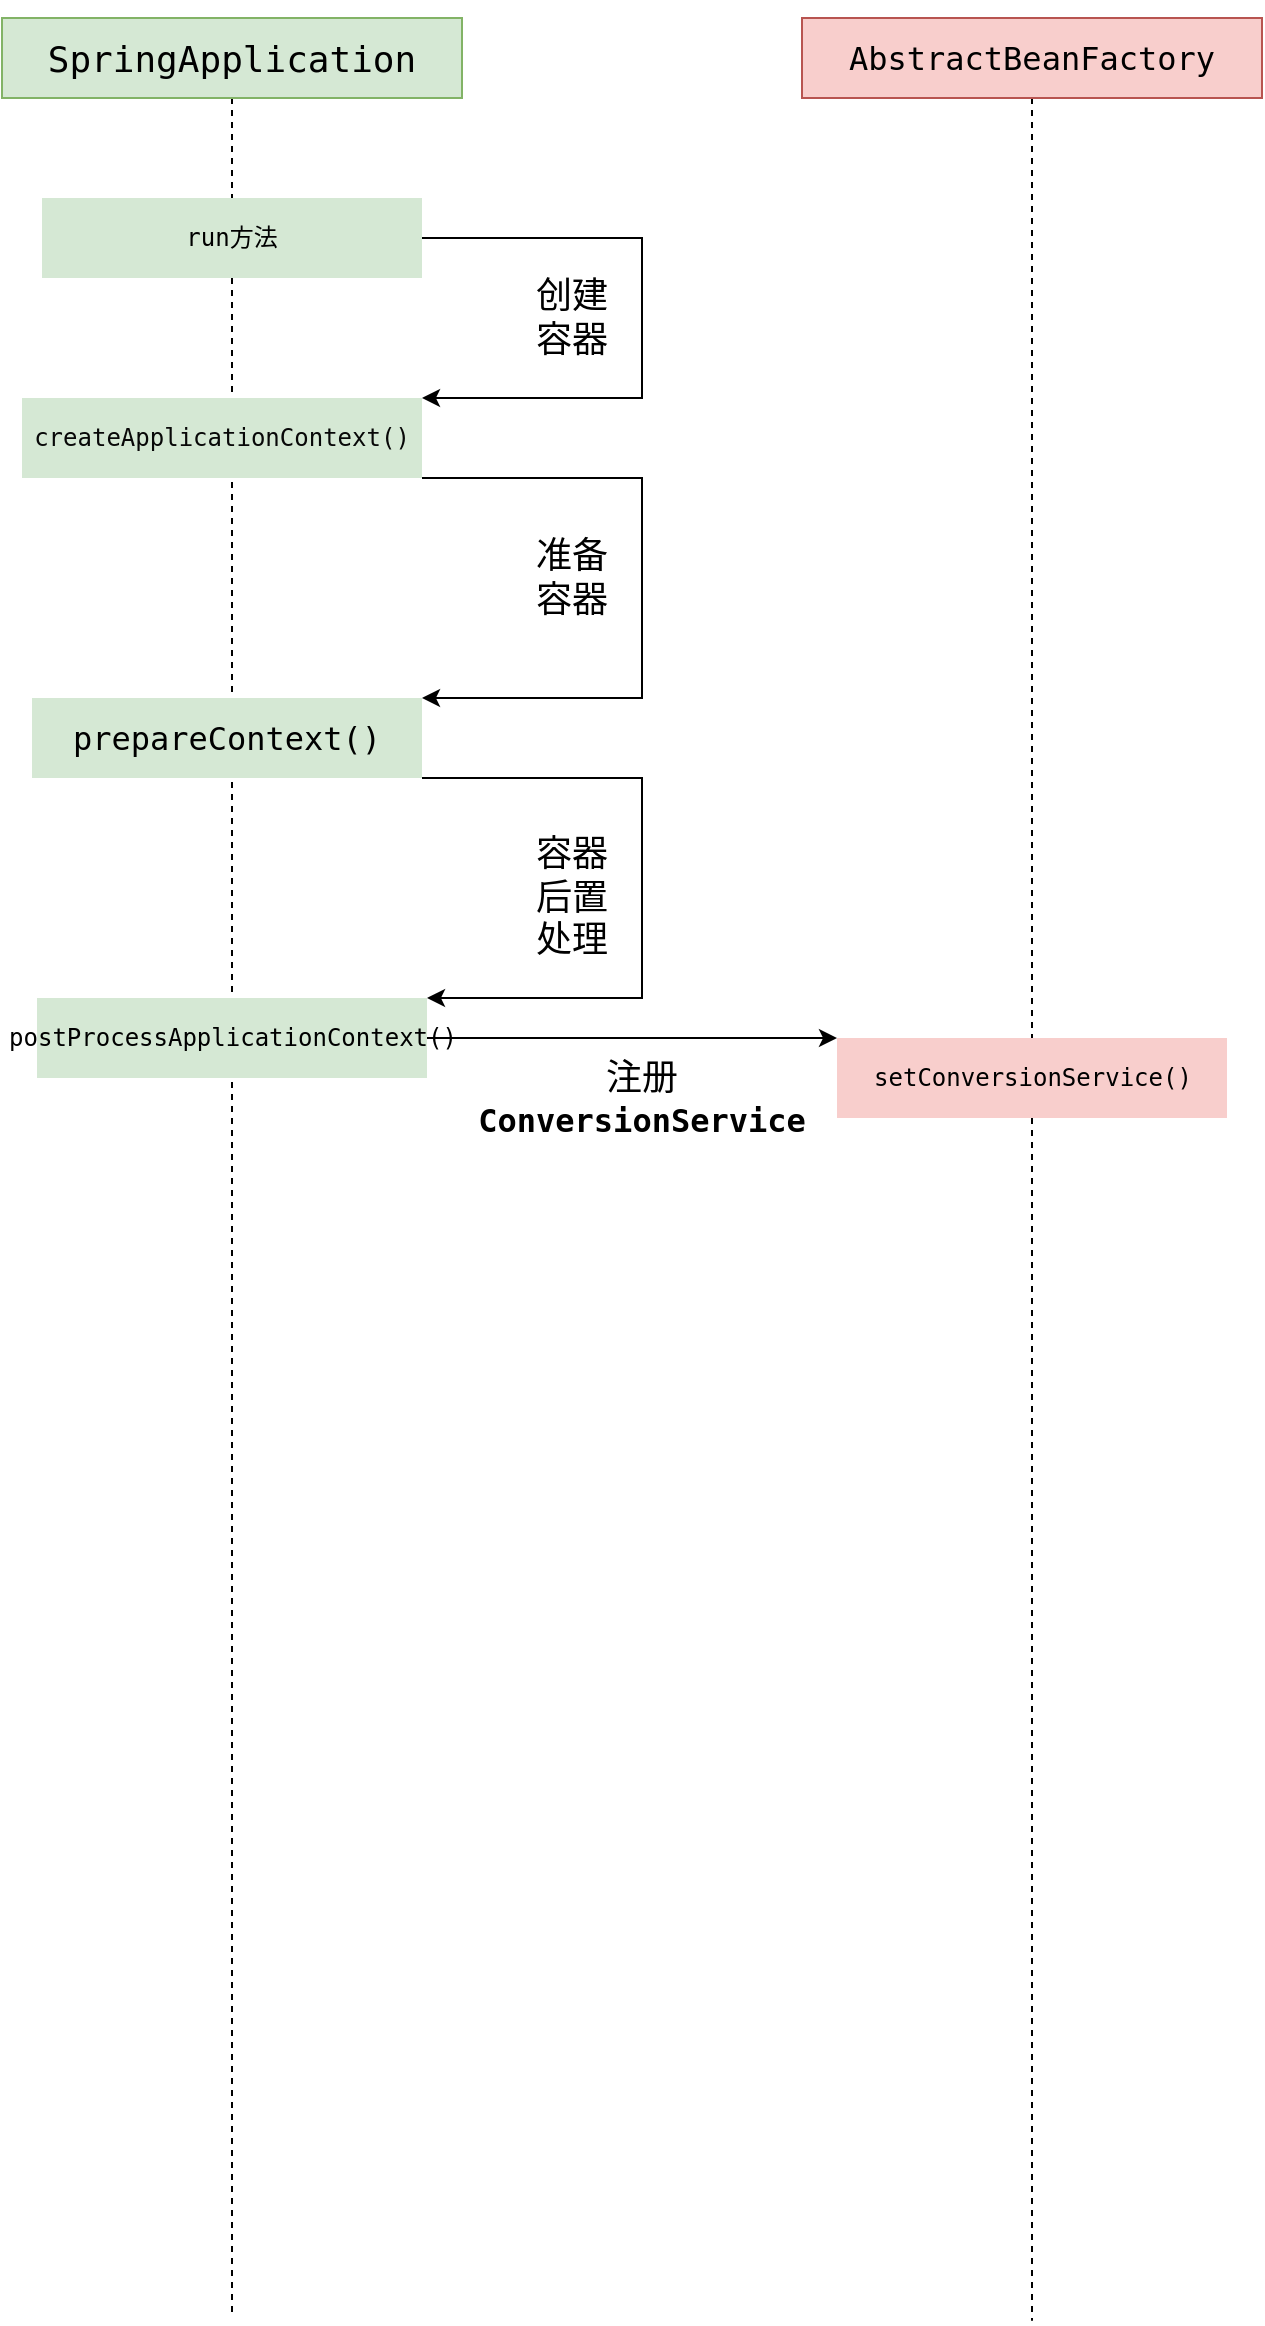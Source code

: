<mxfile version="14.9.6" type="device"><diagram id="-xz9ClcbxNMxtcGI1xNh" name="第 1 页"><mxGraphModel dx="907" dy="663" grid="1" gridSize="10" guides="1" tooltips="1" connect="1" arrows="1" fold="1" page="1" pageScale="1" pageWidth="827" pageHeight="1169" math="0" shadow="0"><root><mxCell id="0"/><mxCell id="1" parent="0"/><mxCell id="30Qp8CgovEpGwgdpYziP-1" style="edgeStyle=orthogonalEdgeStyle;rounded=0;orthogonalLoop=1;jettySize=auto;html=1;exitX=0.5;exitY=1;exitDx=0;exitDy=0;dashed=1;endArrow=none;endFill=0;" edge="1" parent="1" source="30Qp8CgovEpGwgdpYziP-2"><mxGeometry relative="1" as="geometry"><mxPoint x="205" y="1240" as="targetPoint"/></mxGeometry></mxCell><mxCell id="30Qp8CgovEpGwgdpYziP-2" value="&lt;pre style=&quot;color: rgb(8, 8, 8); font-family: &amp;quot;jetbrains mono&amp;quot;, monospace; font-size: 13.5pt;&quot;&gt;&lt;span style=&quot;color: #000000&quot;&gt;SpringApplication&lt;/span&gt;&lt;/pre&gt;" style="rounded=0;whiteSpace=wrap;html=1;fillColor=#d5e8d4;strokeColor=#82b366;" vertex="1" parent="1"><mxGeometry x="90" y="90" width="230" height="40" as="geometry"/></mxCell><mxCell id="30Qp8CgovEpGwgdpYziP-3" style="edgeStyle=orthogonalEdgeStyle;rounded=0;orthogonalLoop=1;jettySize=auto;html=1;exitX=1;exitY=0.5;exitDx=0;exitDy=0;entryX=1;entryY=0;entryDx=0;entryDy=0;endArrow=classic;endFill=1;" edge="1" parent="1" source="30Qp8CgovEpGwgdpYziP-4" target="30Qp8CgovEpGwgdpYziP-5"><mxGeometry relative="1" as="geometry"><Array as="points"><mxPoint x="410" y="200"/><mxPoint x="410" y="280"/></Array></mxGeometry></mxCell><mxCell id="30Qp8CgovEpGwgdpYziP-4" value="&lt;pre style=&quot;color: rgb(8 , 8 , 8) ; font-family: &amp;#34;jetbrains mono&amp;#34; , monospace&quot;&gt;&lt;span style=&quot;color: rgb(0 , 0 , 0)&quot;&gt;&lt;font style=&quot;font-size: 12px&quot;&gt;run方法&lt;/font&gt;&lt;/span&gt;&lt;/pre&gt;" style="rounded=0;whiteSpace=wrap;html=1;fillColor=#d5e8d4;strokeColor=none;" vertex="1" parent="1"><mxGeometry x="110" y="180" width="190" height="40" as="geometry"/></mxCell><mxCell id="30Qp8CgovEpGwgdpYziP-9" style="edgeStyle=orthogonalEdgeStyle;rounded=0;orthogonalLoop=1;jettySize=auto;html=1;exitX=1;exitY=1;exitDx=0;exitDy=0;entryX=1;entryY=0;entryDx=0;entryDy=0;" edge="1" parent="1" source="30Qp8CgovEpGwgdpYziP-5" target="30Qp8CgovEpGwgdpYziP-8"><mxGeometry relative="1" as="geometry"><Array as="points"><mxPoint x="410" y="320"/><mxPoint x="410" y="430"/></Array></mxGeometry></mxCell><mxCell id="30Qp8CgovEpGwgdpYziP-5" value="&lt;pre style=&quot;color: rgb(8 , 8 , 8) ; font-family: &amp;#34;jetbrains mono&amp;#34; , monospace&quot;&gt;&lt;pre style=&quot;font-family: &amp;#34;jetbrains mono&amp;#34; , monospace&quot;&gt;&lt;font style=&quot;font-size: 12px&quot;&gt;createApplicationContext()&lt;/font&gt;&lt;/pre&gt;&lt;/pre&gt;" style="rounded=0;whiteSpace=wrap;html=1;fillColor=#d5e8d4;strokeColor=none;" vertex="1" parent="1"><mxGeometry x="100" y="280" width="200" height="40" as="geometry"/></mxCell><mxCell id="30Qp8CgovEpGwgdpYziP-6" value="&lt;font style=&quot;font-size: 18px&quot;&gt;创建容器&lt;/font&gt;" style="text;html=1;strokeColor=none;fillColor=none;align=center;verticalAlign=middle;whiteSpace=wrap;rounded=0;fontColor=#000000;" vertex="1" parent="1"><mxGeometry x="350" y="220" width="50" height="40" as="geometry"/></mxCell><mxCell id="30Qp8CgovEpGwgdpYziP-12" style="edgeStyle=orthogonalEdgeStyle;rounded=0;orthogonalLoop=1;jettySize=auto;html=1;exitX=1;exitY=1;exitDx=0;exitDy=0;entryX=1;entryY=0;entryDx=0;entryDy=0;" edge="1" parent="1" source="30Qp8CgovEpGwgdpYziP-8" target="30Qp8CgovEpGwgdpYziP-11"><mxGeometry relative="1" as="geometry"><Array as="points"><mxPoint x="410" y="470"/><mxPoint x="410" y="580"/></Array></mxGeometry></mxCell><mxCell id="30Qp8CgovEpGwgdpYziP-8" value="&lt;pre style=&quot;color: rgb(8 , 8 , 8) ; font-family: &amp;#34;jetbrains mono&amp;#34; , monospace&quot;&gt;&lt;pre style=&quot;font-family: &amp;#34;jetbrains mono&amp;#34; , monospace&quot;&gt;&lt;pre style=&quot;color: rgb(0 , 0 , 0) ; font-family: &amp;#34;jetbrains mono&amp;#34; , monospace&quot;&gt;&lt;font style=&quot;font-size: 16px&quot;&gt;prepareContext()&lt;/font&gt;&lt;/pre&gt;&lt;/pre&gt;&lt;/pre&gt;" style="rounded=0;whiteSpace=wrap;html=1;fillColor=#d5e8d4;strokeColor=none;" vertex="1" parent="1"><mxGeometry x="105" y="430" width="195" height="40" as="geometry"/></mxCell><mxCell id="30Qp8CgovEpGwgdpYziP-10" value="&lt;span style=&quot;font-size: 18px&quot;&gt;准备容器&lt;/span&gt;" style="text;html=1;strokeColor=none;fillColor=none;align=center;verticalAlign=middle;whiteSpace=wrap;rounded=0;fontColor=#000000;" vertex="1" parent="1"><mxGeometry x="350" y="350" width="50" height="40" as="geometry"/></mxCell><mxCell id="30Qp8CgovEpGwgdpYziP-17" style="edgeStyle=orthogonalEdgeStyle;rounded=0;orthogonalLoop=1;jettySize=auto;html=1;exitX=1;exitY=0.5;exitDx=0;exitDy=0;entryX=0;entryY=0;entryDx=0;entryDy=0;endArrow=classic;endFill=1;" edge="1" parent="1" source="30Qp8CgovEpGwgdpYziP-11" target="30Qp8CgovEpGwgdpYziP-16"><mxGeometry relative="1" as="geometry"><Array as="points"><mxPoint x="460" y="600"/><mxPoint x="460" y="600"/></Array></mxGeometry></mxCell><mxCell id="30Qp8CgovEpGwgdpYziP-11" value="&lt;pre style=&quot;color: rgb(8 , 8 , 8) ; font-family: &amp;#34;jetbrains mono&amp;#34; , monospace&quot;&gt;&lt;pre style=&quot;font-family: &amp;#34;jetbrains mono&amp;#34; , monospace&quot;&gt;&lt;pre style=&quot;color: rgb(0 , 0 , 0) ; font-family: &amp;#34;jetbrains mono&amp;#34; , monospace&quot;&gt;&lt;pre style=&quot;font-family: &amp;#34;jetbrains mono&amp;#34; , monospace&quot;&gt;&lt;font style=&quot;font-size: 12px&quot;&gt;postProcessApplicationContext()&lt;/font&gt;&lt;/pre&gt;&lt;/pre&gt;&lt;/pre&gt;&lt;/pre&gt;" style="rounded=0;whiteSpace=wrap;html=1;fillColor=#d5e8d4;strokeColor=none;" vertex="1" parent="1"><mxGeometry x="107.5" y="580" width="195" height="40" as="geometry"/></mxCell><mxCell id="30Qp8CgovEpGwgdpYziP-13" value="&lt;span style=&quot;font-size: 18px&quot;&gt;容器后置处理&lt;/span&gt;" style="text;html=1;strokeColor=none;fillColor=none;align=center;verticalAlign=middle;whiteSpace=wrap;rounded=0;fontColor=#000000;" vertex="1" parent="1"><mxGeometry x="350" y="500" width="50" height="60" as="geometry"/></mxCell><mxCell id="30Qp8CgovEpGwgdpYziP-15" style="edgeStyle=orthogonalEdgeStyle;rounded=0;orthogonalLoop=1;jettySize=auto;html=1;exitX=0.5;exitY=1;exitDx=0;exitDy=0;dashed=1;endArrow=none;endFill=0;" edge="1" parent="1" source="30Qp8CgovEpGwgdpYziP-14"><mxGeometry relative="1" as="geometry"><mxPoint x="605" y="1241.333" as="targetPoint"/></mxGeometry></mxCell><mxCell id="30Qp8CgovEpGwgdpYziP-14" value="&lt;pre style=&quot;color: rgb(8 , 8 , 8) ; font-family: &amp;quot;jetbrains mono&amp;quot; , monospace ; font-size: 13.5pt&quot;&gt;&lt;pre style=&quot;color: rgb(0, 0, 0); font-family: &amp;quot;jetbrains mono&amp;quot;, monospace; font-size: 12pt;&quot;&gt;AbstractBeanFactory&lt;/pre&gt;&lt;/pre&gt;" style="rounded=0;whiteSpace=wrap;html=1;fillColor=#f8cecc;strokeColor=#b85450;" vertex="1" parent="1"><mxGeometry x="490" y="90" width="230" height="40" as="geometry"/></mxCell><mxCell id="30Qp8CgovEpGwgdpYziP-16" value="&lt;pre style=&quot;color: rgb(8 , 8 , 8) ; font-family: &amp;#34;jetbrains mono&amp;#34; , monospace&quot;&gt;&lt;pre style=&quot;font-family: &amp;#34;jetbrains mono&amp;#34; , monospace&quot;&gt;&lt;pre style=&quot;color: rgb(0 , 0 , 0) ; font-family: &amp;#34;jetbrains mono&amp;#34; , monospace&quot;&gt;&lt;pre style=&quot;font-family: &amp;#34;jetbrains mono&amp;#34; , monospace&quot;&gt;&lt;font style=&quot;font-size: 12px&quot;&gt;setConversionService()&lt;/font&gt;&lt;/pre&gt;&lt;/pre&gt;&lt;/pre&gt;&lt;/pre&gt;" style="rounded=0;whiteSpace=wrap;html=1;fillColor=#f8cecc;strokeColor=none;" vertex="1" parent="1"><mxGeometry x="507.5" y="600" width="195" height="40" as="geometry"/></mxCell><mxCell id="30Qp8CgovEpGwgdpYziP-18" value="&lt;span style=&quot;font-size: 18px&quot;&gt;注册&lt;/span&gt;&lt;span style=&quot;background-color: rgb(255 , 255 , 255) ; font-family: &amp;#34;jetbrains mono&amp;#34; , monospace ; font-size: 12pt&quot;&gt;&lt;b&gt;ConversionService&lt;/b&gt;&lt;/span&gt;" style="text;html=1;strokeColor=none;fillColor=none;align=center;verticalAlign=middle;whiteSpace=wrap;rounded=0;fontColor=#000000;" vertex="1" parent="1"><mxGeometry x="330" y="610" width="160" height="40" as="geometry"/></mxCell></root></mxGraphModel></diagram></mxfile>